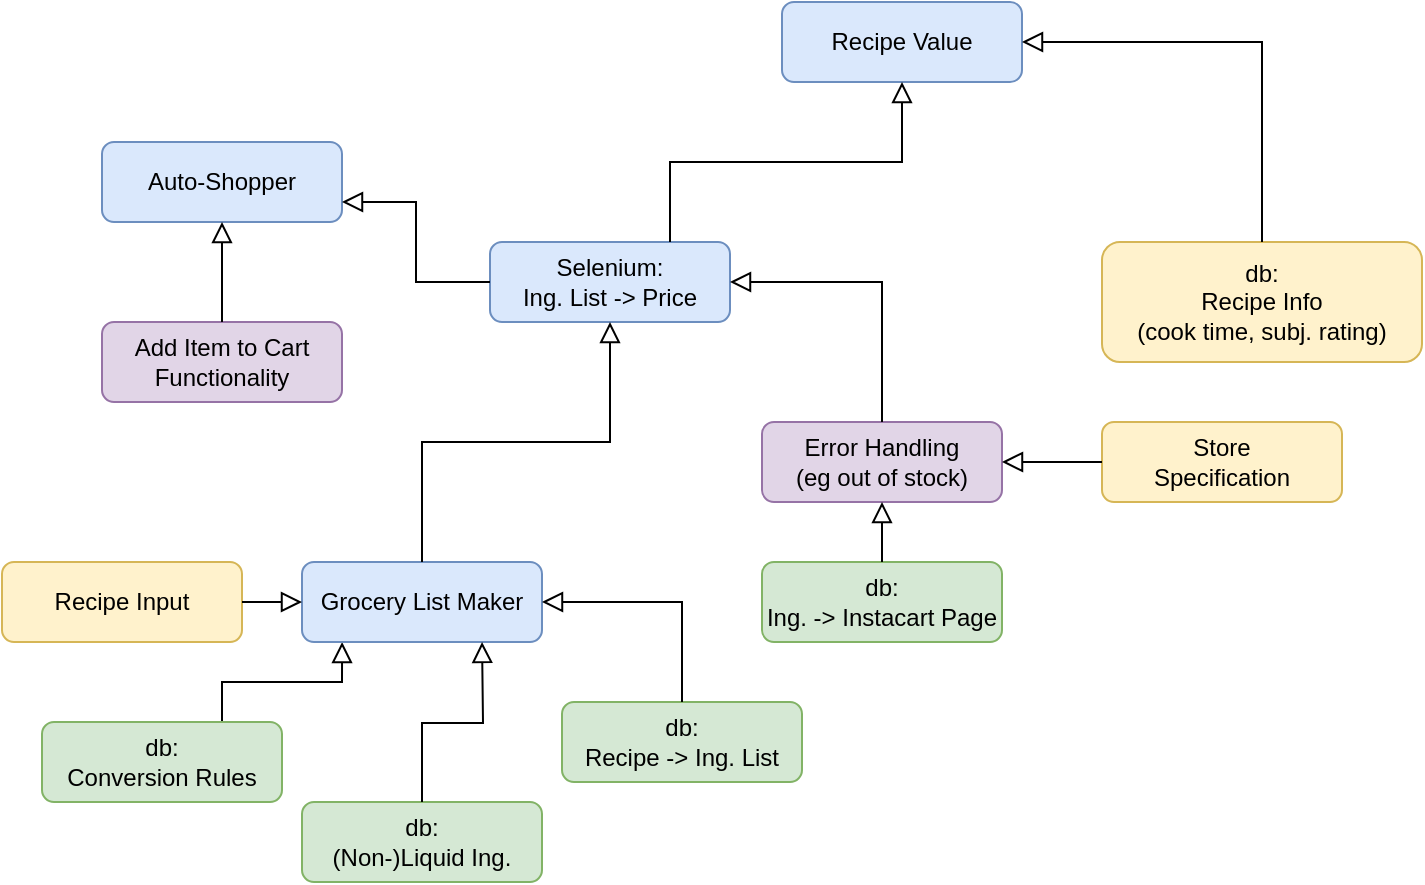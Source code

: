 <mxfile version="13.0.3" type="device"><diagram id="C5RBs43oDa-KdzZeNtuy" name="Page-1"><mxGraphModel dx="981" dy="563" grid="1" gridSize="10" guides="1" tooltips="1" connect="1" arrows="1" fold="1" page="1" pageScale="1" pageWidth="827" pageHeight="1169" math="0" shadow="0"><root><mxCell id="WIyWlLk6GJQsqaUBKTNV-0"/><mxCell id="WIyWlLk6GJQsqaUBKTNV-1" parent="WIyWlLk6GJQsqaUBKTNV-0"/><mxCell id="WIyWlLk6GJQsqaUBKTNV-2" value="" style="rounded=0;html=1;jettySize=auto;orthogonalLoop=1;fontSize=11;endArrow=block;endFill=0;endSize=8;strokeWidth=1;shadow=0;labelBackgroundColor=none;edgeStyle=orthogonalEdgeStyle;exitX=0.75;exitY=0;exitDx=0;exitDy=0;entryX=0.167;entryY=1;entryDx=0;entryDy=0;entryPerimeter=0;" parent="WIyWlLk6GJQsqaUBKTNV-1" source="WIyWlLk6GJQsqaUBKTNV-3" target="WIyWlLk6GJQsqaUBKTNV-11" edge="1"><mxGeometry relative="1" as="geometry"><mxPoint x="140" y="920" as="sourcePoint"/><mxPoint x="130" y="850" as="targetPoint"/></mxGeometry></mxCell><mxCell id="WIyWlLk6GJQsqaUBKTNV-3" value="db:&lt;br&gt;Conversion Rules" style="rounded=1;whiteSpace=wrap;html=1;fontSize=12;glass=0;strokeWidth=1;shadow=0;align=center;fillColor=#d5e8d4;strokeColor=#82b366;" parent="WIyWlLk6GJQsqaUBKTNV-1" vertex="1"><mxGeometry x="70" y="960" width="120" height="40" as="geometry"/></mxCell><mxCell id="WIyWlLk6GJQsqaUBKTNV-7" value="db:&lt;br&gt;Recipe -&amp;gt; Ing. List" style="rounded=1;whiteSpace=wrap;html=1;fontSize=12;glass=0;strokeWidth=1;shadow=0;fillColor=#d5e8d4;strokeColor=#82b366;" parent="WIyWlLk6GJQsqaUBKTNV-1" vertex="1"><mxGeometry x="330" y="950" width="120" height="40" as="geometry"/></mxCell><mxCell id="WIyWlLk6GJQsqaUBKTNV-11" value="Grocery List Maker" style="rounded=1;whiteSpace=wrap;html=1;fontSize=12;glass=0;strokeWidth=1;shadow=0;fillColor=#dae8fc;strokeColor=#6c8ebf;" parent="WIyWlLk6GJQsqaUBKTNV-1" vertex="1"><mxGeometry x="200" y="880" width="120" height="40" as="geometry"/></mxCell><mxCell id="WIyWlLk6GJQsqaUBKTNV-12" value="db:&lt;br&gt;(Non-)Liquid Ing." style="rounded=1;whiteSpace=wrap;html=1;fontSize=12;glass=0;strokeWidth=1;shadow=0;fillColor=#d5e8d4;strokeColor=#82b366;" parent="WIyWlLk6GJQsqaUBKTNV-1" vertex="1"><mxGeometry x="200" y="1000" width="120" height="40" as="geometry"/></mxCell><mxCell id="YT-CzZNt1-eCIswBOXGa-2" value="" style="rounded=0;html=1;jettySize=auto;orthogonalLoop=1;fontSize=11;endArrow=block;endFill=0;endSize=8;strokeWidth=1;shadow=0;labelBackgroundColor=none;edgeStyle=orthogonalEdgeStyle;exitX=0.5;exitY=0;exitDx=0;exitDy=0;entryX=0.167;entryY=1;entryDx=0;entryDy=0;entryPerimeter=0;" edge="1" parent="WIyWlLk6GJQsqaUBKTNV-1" source="WIyWlLk6GJQsqaUBKTNV-12"><mxGeometry relative="1" as="geometry"><mxPoint x="229.98" y="960" as="sourcePoint"/><mxPoint x="290.02" y="920" as="targetPoint"/></mxGeometry></mxCell><mxCell id="YT-CzZNt1-eCIswBOXGa-3" value="" style="rounded=0;html=1;jettySize=auto;orthogonalLoop=1;fontSize=11;endArrow=block;endFill=0;endSize=8;strokeWidth=1;shadow=0;labelBackgroundColor=none;edgeStyle=orthogonalEdgeStyle;exitX=0.5;exitY=0;exitDx=0;exitDy=0;entryX=1;entryY=0.5;entryDx=0;entryDy=0;" edge="1" parent="WIyWlLk6GJQsqaUBKTNV-1" source="WIyWlLk6GJQsqaUBKTNV-7" target="WIyWlLk6GJQsqaUBKTNV-11"><mxGeometry relative="1" as="geometry"><mxPoint x="404.98" y="939.98" as="sourcePoint"/><mxPoint x="435" y="859.98" as="targetPoint"/></mxGeometry></mxCell><mxCell id="YT-CzZNt1-eCIswBOXGa-5" value="Selenium:&lt;br&gt;Ing. List -&amp;gt; Price" style="rounded=1;whiteSpace=wrap;html=1;fontSize=12;glass=0;strokeWidth=1;shadow=0;fillColor=#dae8fc;strokeColor=#6c8ebf;" vertex="1" parent="WIyWlLk6GJQsqaUBKTNV-1"><mxGeometry x="294" y="720" width="120" height="40" as="geometry"/></mxCell><mxCell id="YT-CzZNt1-eCIswBOXGa-6" value="" style="rounded=0;html=1;jettySize=auto;orthogonalLoop=1;fontSize=11;endArrow=block;endFill=0;endSize=8;strokeWidth=1;shadow=0;labelBackgroundColor=none;edgeStyle=orthogonalEdgeStyle;entryX=0.5;entryY=1;entryDx=0;entryDy=0;exitX=0.5;exitY=0;exitDx=0;exitDy=0;" edge="1" parent="WIyWlLk6GJQsqaUBKTNV-1" source="WIyWlLk6GJQsqaUBKTNV-11" target="YT-CzZNt1-eCIswBOXGa-5"><mxGeometry relative="1" as="geometry"><mxPoint x="240" y="900" as="sourcePoint"/><mxPoint x="260.02" y="820" as="targetPoint"/></mxGeometry></mxCell><mxCell id="YT-CzZNt1-eCIswBOXGa-9" value="Error Handling&lt;br&gt;(eg out of stock)" style="rounded=1;whiteSpace=wrap;html=1;fontSize=12;glass=0;strokeWidth=1;shadow=0;fillColor=#e1d5e7;strokeColor=#9673a6;" vertex="1" parent="WIyWlLk6GJQsqaUBKTNV-1"><mxGeometry x="430" y="810" width="120" height="40" as="geometry"/></mxCell><mxCell id="YT-CzZNt1-eCIswBOXGa-11" value="Recipe Input" style="rounded=1;whiteSpace=wrap;html=1;fontSize=12;glass=0;strokeWidth=1;shadow=0;fillColor=#fff2cc;strokeColor=#d6b656;" vertex="1" parent="WIyWlLk6GJQsqaUBKTNV-1"><mxGeometry x="50" y="880" width="120" height="40" as="geometry"/></mxCell><mxCell id="YT-CzZNt1-eCIswBOXGa-12" value="" style="rounded=0;html=1;jettySize=auto;orthogonalLoop=1;fontSize=11;endArrow=block;endFill=0;endSize=8;strokeWidth=1;shadow=0;labelBackgroundColor=none;edgeStyle=orthogonalEdgeStyle;exitX=1;exitY=0.5;exitDx=0;exitDy=0;entryX=0;entryY=0.5;entryDx=0;entryDy=0;" edge="1" parent="WIyWlLk6GJQsqaUBKTNV-1" source="YT-CzZNt1-eCIswBOXGa-11" target="WIyWlLk6GJQsqaUBKTNV-11"><mxGeometry relative="1" as="geometry"><mxPoint x="10" y="899.66" as="sourcePoint"/><mxPoint x="180" y="899.66" as="targetPoint"/></mxGeometry></mxCell><mxCell id="YT-CzZNt1-eCIswBOXGa-15" value="" style="rounded=0;html=1;jettySize=auto;orthogonalLoop=1;fontSize=11;endArrow=block;endFill=0;endSize=8;strokeWidth=1;shadow=0;labelBackgroundColor=none;edgeStyle=orthogonalEdgeStyle;exitX=0.5;exitY=0;exitDx=0;exitDy=0;entryX=1;entryY=0.5;entryDx=0;entryDy=0;" edge="1" parent="WIyWlLk6GJQsqaUBKTNV-1" source="YT-CzZNt1-eCIswBOXGa-9" target="YT-CzZNt1-eCIswBOXGa-5"><mxGeometry relative="1" as="geometry"><mxPoint x="469.98" y="800" as="sourcePoint"/><mxPoint x="414" y="790" as="targetPoint"/></mxGeometry></mxCell><mxCell id="YT-CzZNt1-eCIswBOXGa-17" value="Store&lt;br&gt;Specification" style="rounded=1;whiteSpace=wrap;html=1;fontSize=12;glass=0;strokeWidth=1;shadow=0;fillColor=#fff2cc;strokeColor=#d6b656;" vertex="1" parent="WIyWlLk6GJQsqaUBKTNV-1"><mxGeometry x="600" y="810" width="120" height="40" as="geometry"/></mxCell><mxCell id="YT-CzZNt1-eCIswBOXGa-18" value="" style="rounded=0;html=1;jettySize=auto;orthogonalLoop=1;fontSize=11;endArrow=block;endFill=0;endSize=8;strokeWidth=1;shadow=0;labelBackgroundColor=none;edgeStyle=orthogonalEdgeStyle;exitX=0;exitY=0.5;exitDx=0;exitDy=0;entryX=1;entryY=0.5;entryDx=0;entryDy=0;" edge="1" parent="WIyWlLk6GJQsqaUBKTNV-1" source="YT-CzZNt1-eCIswBOXGa-17" target="YT-CzZNt1-eCIswBOXGa-9"><mxGeometry relative="1" as="geometry"><mxPoint x="600" y="920" as="sourcePoint"/><mxPoint x="620" y="880" as="targetPoint"/></mxGeometry></mxCell><mxCell id="YT-CzZNt1-eCIswBOXGa-19" value="db:&lt;br&gt;Ing. -&amp;gt; Instacart Page" style="rounded=1;whiteSpace=wrap;html=1;fontSize=12;glass=0;strokeWidth=1;shadow=0;fillColor=#d5e8d4;strokeColor=#82b366;" vertex="1" parent="WIyWlLk6GJQsqaUBKTNV-1"><mxGeometry x="430" y="880" width="120" height="40" as="geometry"/></mxCell><mxCell id="YT-CzZNt1-eCIswBOXGa-20" value="" style="rounded=0;html=1;jettySize=auto;orthogonalLoop=1;fontSize=11;endArrow=block;endFill=0;endSize=8;strokeWidth=1;shadow=0;labelBackgroundColor=none;edgeStyle=orthogonalEdgeStyle;entryX=0.5;entryY=1;entryDx=0;entryDy=0;exitX=0.5;exitY=0;exitDx=0;exitDy=0;" edge="1" parent="WIyWlLk6GJQsqaUBKTNV-1" source="YT-CzZNt1-eCIswBOXGa-19" target="YT-CzZNt1-eCIswBOXGa-9"><mxGeometry relative="1" as="geometry"><mxPoint x="590" y="890" as="sourcePoint"/><mxPoint x="706.98" y="900" as="targetPoint"/></mxGeometry></mxCell><mxCell id="YT-CzZNt1-eCIswBOXGa-22" value="Auto-Shopper" style="rounded=1;whiteSpace=wrap;html=1;fontSize=12;glass=0;strokeWidth=1;shadow=0;fillColor=#dae8fc;strokeColor=#6c8ebf;" vertex="1" parent="WIyWlLk6GJQsqaUBKTNV-1"><mxGeometry x="100" y="670" width="120" height="40" as="geometry"/></mxCell><mxCell id="YT-CzZNt1-eCIswBOXGa-23" value="" style="rounded=0;html=1;jettySize=auto;orthogonalLoop=1;fontSize=11;endArrow=block;endFill=0;endSize=8;strokeWidth=1;shadow=0;labelBackgroundColor=none;edgeStyle=orthogonalEdgeStyle;exitX=0;exitY=0.5;exitDx=0;exitDy=0;entryX=1;entryY=0.75;entryDx=0;entryDy=0;" edge="1" parent="WIyWlLk6GJQsqaUBKTNV-1" source="YT-CzZNt1-eCIswBOXGa-5" target="YT-CzZNt1-eCIswBOXGa-22"><mxGeometry relative="1" as="geometry"><mxPoint x="320" y="680" as="sourcePoint"/><mxPoint x="244" y="660" as="targetPoint"/></mxGeometry></mxCell><mxCell id="YT-CzZNt1-eCIswBOXGa-25" value="Add Item to Cart&lt;br&gt;Functionality" style="rounded=1;whiteSpace=wrap;html=1;fontSize=12;glass=0;strokeWidth=1;shadow=0;fillColor=#e1d5e7;strokeColor=#9673a6;" vertex="1" parent="WIyWlLk6GJQsqaUBKTNV-1"><mxGeometry x="100" y="760" width="120" height="40" as="geometry"/></mxCell><mxCell id="YT-CzZNt1-eCIswBOXGa-26" value="" style="rounded=0;html=1;jettySize=auto;orthogonalLoop=1;fontSize=11;endArrow=block;endFill=0;endSize=8;strokeWidth=1;shadow=0;labelBackgroundColor=none;edgeStyle=orthogonalEdgeStyle;exitX=0.5;exitY=0;exitDx=0;exitDy=0;entryX=0.5;entryY=1;entryDx=0;entryDy=0;" edge="1" parent="WIyWlLk6GJQsqaUBKTNV-1" source="YT-CzZNt1-eCIswBOXGa-25" target="YT-CzZNt1-eCIswBOXGa-22"><mxGeometry relative="1" as="geometry"><mxPoint x="159.97" y="740" as="sourcePoint"/><mxPoint x="180" y="740" as="targetPoint"/><Array as="points"><mxPoint x="160" y="730"/><mxPoint x="160" y="730"/></Array></mxGeometry></mxCell><mxCell id="YT-CzZNt1-eCIswBOXGa-27" value="db:&lt;br&gt;Recipe Info&lt;br&gt;(cook time, subj. rating)" style="rounded=1;whiteSpace=wrap;html=1;fontSize=12;glass=0;strokeWidth=1;shadow=0;fillColor=#fff2cc;strokeColor=#d6b656;" vertex="1" parent="WIyWlLk6GJQsqaUBKTNV-1"><mxGeometry x="600" y="720" width="160" height="60" as="geometry"/></mxCell><mxCell id="YT-CzZNt1-eCIswBOXGa-28" value="Recipe Value" style="rounded=1;whiteSpace=wrap;html=1;fontSize=12;glass=0;strokeWidth=1;shadow=0;fillColor=#dae8fc;strokeColor=#6c8ebf;" vertex="1" parent="WIyWlLk6GJQsqaUBKTNV-1"><mxGeometry x="440" y="600" width="120" height="40" as="geometry"/></mxCell><mxCell id="YT-CzZNt1-eCIswBOXGa-29" value="" style="rounded=0;html=1;jettySize=auto;orthogonalLoop=1;fontSize=11;endArrow=block;endFill=0;endSize=8;strokeWidth=1;shadow=0;labelBackgroundColor=none;edgeStyle=orthogonalEdgeStyle;exitX=0.5;exitY=0;exitDx=0;exitDy=0;entryX=1;entryY=0.5;entryDx=0;entryDy=0;" edge="1" parent="WIyWlLk6GJQsqaUBKTNV-1" source="YT-CzZNt1-eCIswBOXGa-27" target="YT-CzZNt1-eCIswBOXGa-28"><mxGeometry relative="1" as="geometry"><mxPoint x="718" y="660" as="sourcePoint"/><mxPoint x="642" y="590" as="targetPoint"/></mxGeometry></mxCell><mxCell id="YT-CzZNt1-eCIswBOXGa-30" value="" style="rounded=0;html=1;jettySize=auto;orthogonalLoop=1;fontSize=11;endArrow=block;endFill=0;endSize=8;strokeWidth=1;shadow=0;labelBackgroundColor=none;edgeStyle=orthogonalEdgeStyle;exitX=0.75;exitY=0;exitDx=0;exitDy=0;entryX=0.5;entryY=1;entryDx=0;entryDy=0;" edge="1" parent="WIyWlLk6GJQsqaUBKTNV-1" source="YT-CzZNt1-eCIswBOXGa-5" target="YT-CzZNt1-eCIswBOXGa-28"><mxGeometry relative="1" as="geometry"><mxPoint x="606" y="740" as="sourcePoint"/><mxPoint x="530" y="670" as="targetPoint"/></mxGeometry></mxCell></root></mxGraphModel></diagram></mxfile>